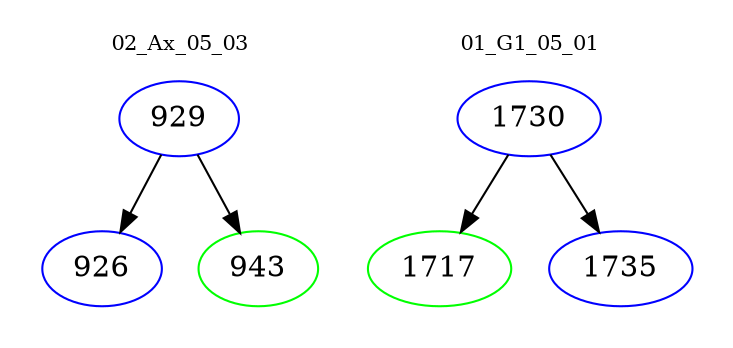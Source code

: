digraph{
subgraph cluster_0 {
color = white
label = "02_Ax_05_03";
fontsize=10;
T0_929 [label="929", color="blue"]
T0_929 -> T0_926 [color="black"]
T0_926 [label="926", color="blue"]
T0_929 -> T0_943 [color="black"]
T0_943 [label="943", color="green"]
}
subgraph cluster_1 {
color = white
label = "01_G1_05_01";
fontsize=10;
T1_1730 [label="1730", color="blue"]
T1_1730 -> T1_1717 [color="black"]
T1_1717 [label="1717", color="green"]
T1_1730 -> T1_1735 [color="black"]
T1_1735 [label="1735", color="blue"]
}
}
